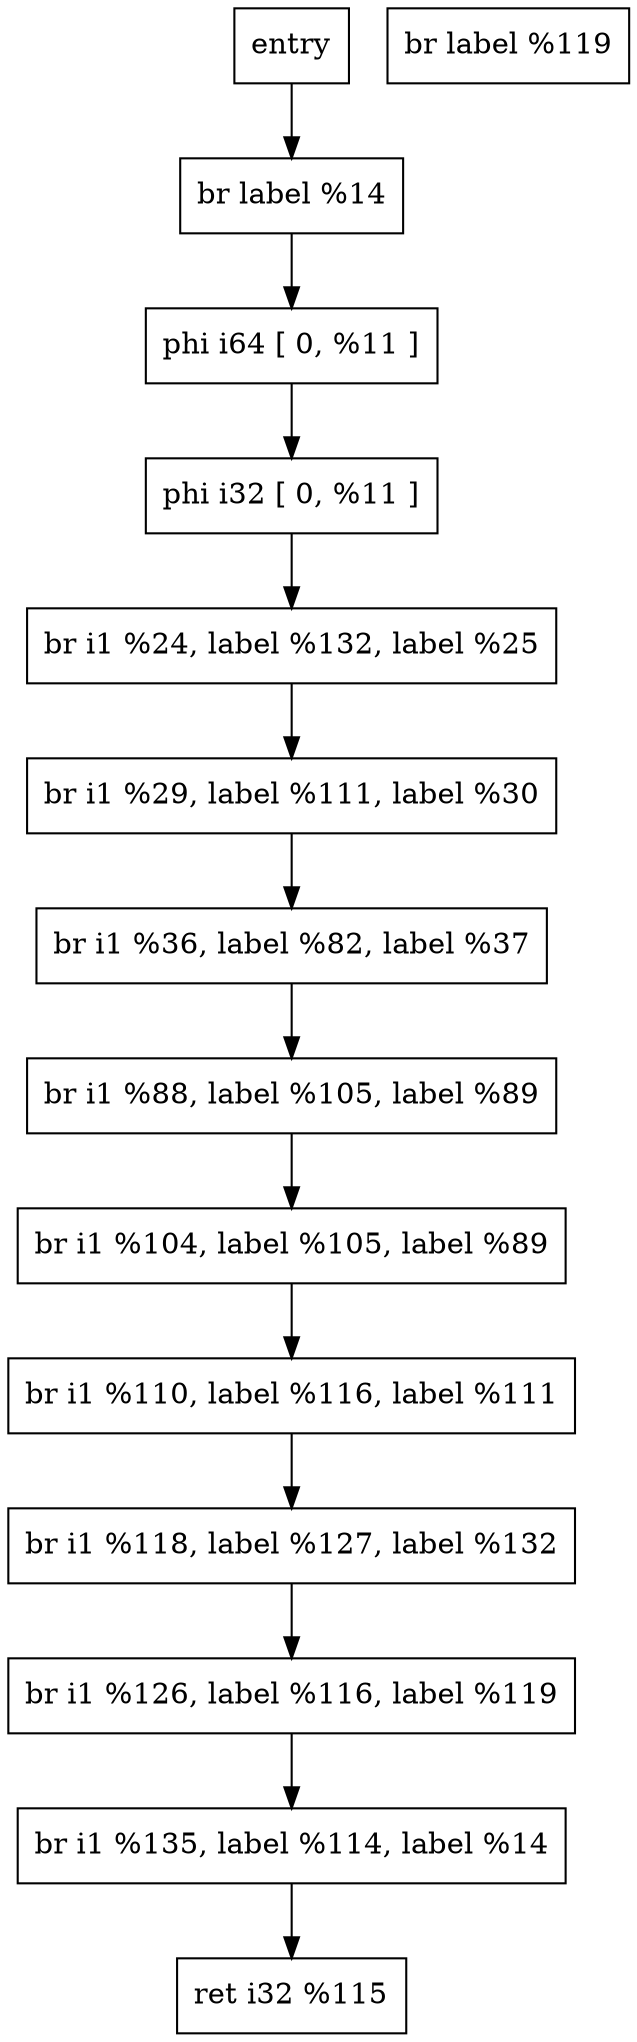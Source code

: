 digraph {
  node [shape=box];
  entry;
  "br label %14";
  "phi i64 [ 0, %11 ]";
  "phi i32 [ 0, %11 ]";
  "br i1 %24, label %132, label %25";
  "br i1 %29, label %111, label %30";
  "br i1 %36, label %82, label %37";
  "br i1 %88, label %105, label %89";
  "br i1 %104, label %105, label %89";
  "br i1 %110, label %116, label %111";
  "br i1 %118, label %127, label %132";
  "br i1 %126, label %116, label %119";
  "br i1 %135, label %114, label %14";
  "ret i32 %115";
  "br label %119";

  entry -> "br label %14";
  "br label %14" -> "phi i64 [ 0, %11 ]";
  "phi i64 [ 0, %11 ]" -> "phi i32 [ 0, %11 ]";
  "phi i32 [ 0, %11 ]" -> "br i1 %24, label %132, label %25";

  "br i1 %24, label %132, label %25" -> "br i1 %29, label %111, label %30";
  "br i1 %29, label %111, label %30" -> "br i1 %36, label %82, label %37";
  "br i1 %36, label %82, label %37" -> "br i1 %88, label %105, label %89";
  "br i1 %88, label %105, label %89" -> "br i1 %104, label %105, label %89";
  "br i1 %104, label %105, label %89" -> "br i1 %110, label %116, label %111";
  "br i1 %110, label %116, label %111" -> "br i1 %118, label %127, label %132";
  "br i1 %118, label %127, label %132" -> "br i1 %126, label %116, label %119";
  "br i1 %126, label %116, label %119" -> "br i1 %135, label %114, label %14";
  "br i1 %135, label %114, label %14" -> "ret i32 %115";
}